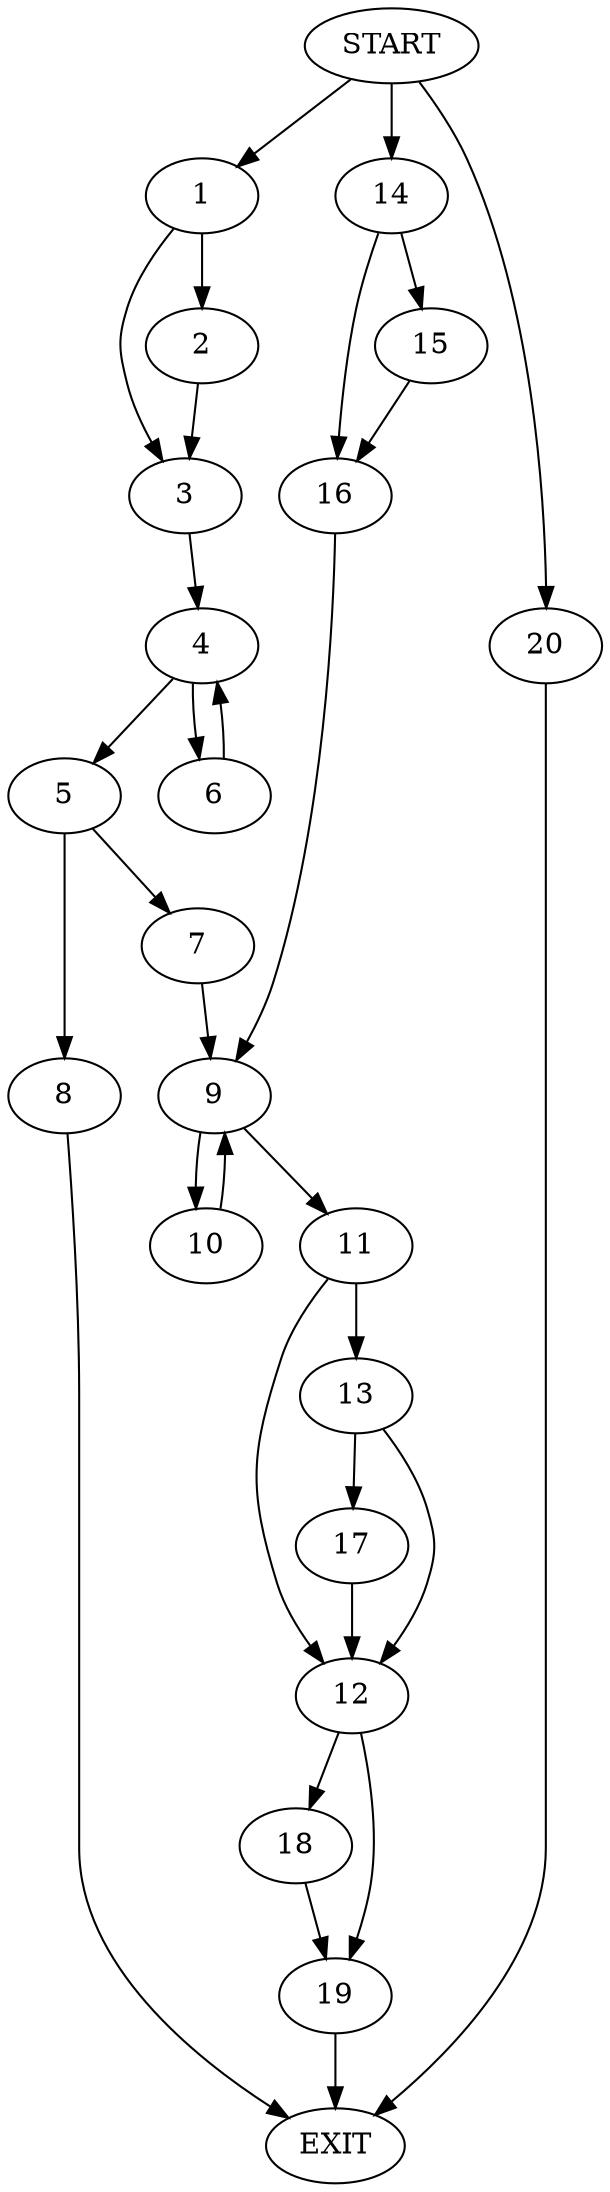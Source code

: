 digraph {
0 [label="START"]
21 [label="EXIT"]
0 -> 1
1 -> 2
1 -> 3
3 -> 4
2 -> 3
4 -> 5
4 -> 6
6 -> 4
5 -> 7
5 -> 8
8 -> 21
7 -> 9
9 -> 10
9 -> 11
10 -> 9
11 -> 12
11 -> 13
0 -> 14
14 -> 15
14 -> 16
15 -> 16
16 -> 9
13 -> 17
13 -> 12
12 -> 18
12 -> 19
17 -> 12
18 -> 19
19 -> 21
0 -> 20
20 -> 21
}
